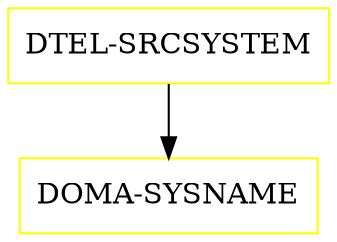 digraph G {
  "DTEL-SRCSYSTEM" [shape=box,color=yellow];
  "DOMA-SYSNAME" [shape=box,color=yellow,URL="./DOMA_SYSNAME.html"];
  "DTEL-SRCSYSTEM" -> "DOMA-SYSNAME";
}
